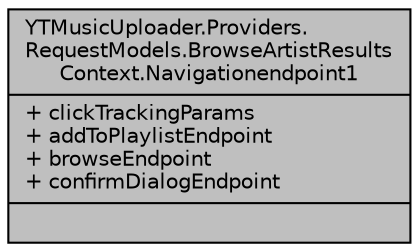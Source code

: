 digraph "YTMusicUploader.Providers.RequestModels.BrowseArtistResultsContext.Navigationendpoint1"
{
 // LATEX_PDF_SIZE
  edge [fontname="Helvetica",fontsize="10",labelfontname="Helvetica",labelfontsize="10"];
  node [fontname="Helvetica",fontsize="10",shape=record];
  Node1 [label="{YTMusicUploader.Providers.\lRequestModels.BrowseArtistResults\lContext.Navigationendpoint1\n|+ clickTrackingParams\l+ addToPlaylistEndpoint\l+ browseEndpoint\l+ confirmDialogEndpoint\l|}",height=0.2,width=0.4,color="black", fillcolor="grey75", style="filled", fontcolor="black",tooltip=" "];
}
